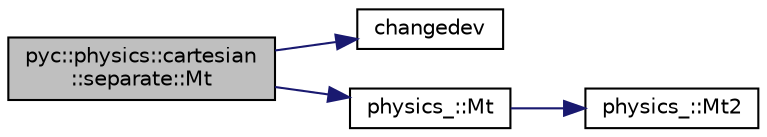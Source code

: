 digraph "pyc::physics::cartesian::separate::Mt"
{
 // INTERACTIVE_SVG=YES
 // LATEX_PDF_SIZE
  edge [fontname="Helvetica",fontsize="10",labelfontname="Helvetica",labelfontsize="10"];
  node [fontname="Helvetica",fontsize="10",shape=record];
  rankdir="LR";
  Node1 [label="pyc::physics::cartesian\l::separate::Mt",height=0.2,width=0.4,color="black", fillcolor="grey75", style="filled", fontcolor="black",tooltip=" "];
  Node1 -> Node2 [color="midnightblue",fontsize="10",style="solid",fontname="Helvetica"];
  Node2 [label="changedev",height=0.2,width=0.4,color="black", fillcolor="white", style="filled",URL="$utils_8h.html#a123aed6d73594e07c6401a7a6c587808",tooltip=" "];
  Node1 -> Node3 [color="midnightblue",fontsize="10",style="solid",fontname="Helvetica"];
  Node3 [label="physics_::Mt",height=0.2,width=0.4,color="black", fillcolor="white", style="filled",URL="$namespacephysics__.html#af5fecf9c76889e0e996dc44793e67153",tooltip="Computes the transverse mass."];
  Node3 -> Node4 [color="midnightblue",fontsize="10",style="solid",fontname="Helvetica"];
  Node4 [label="physics_::Mt2",height=0.2,width=0.4,color="black", fillcolor="white", style="filled",URL="$namespacephysics__.html#a3d421991e1f29e21ba3d495c6ae6c93d",tooltip="Computes the square of the transverse mass."];
}
